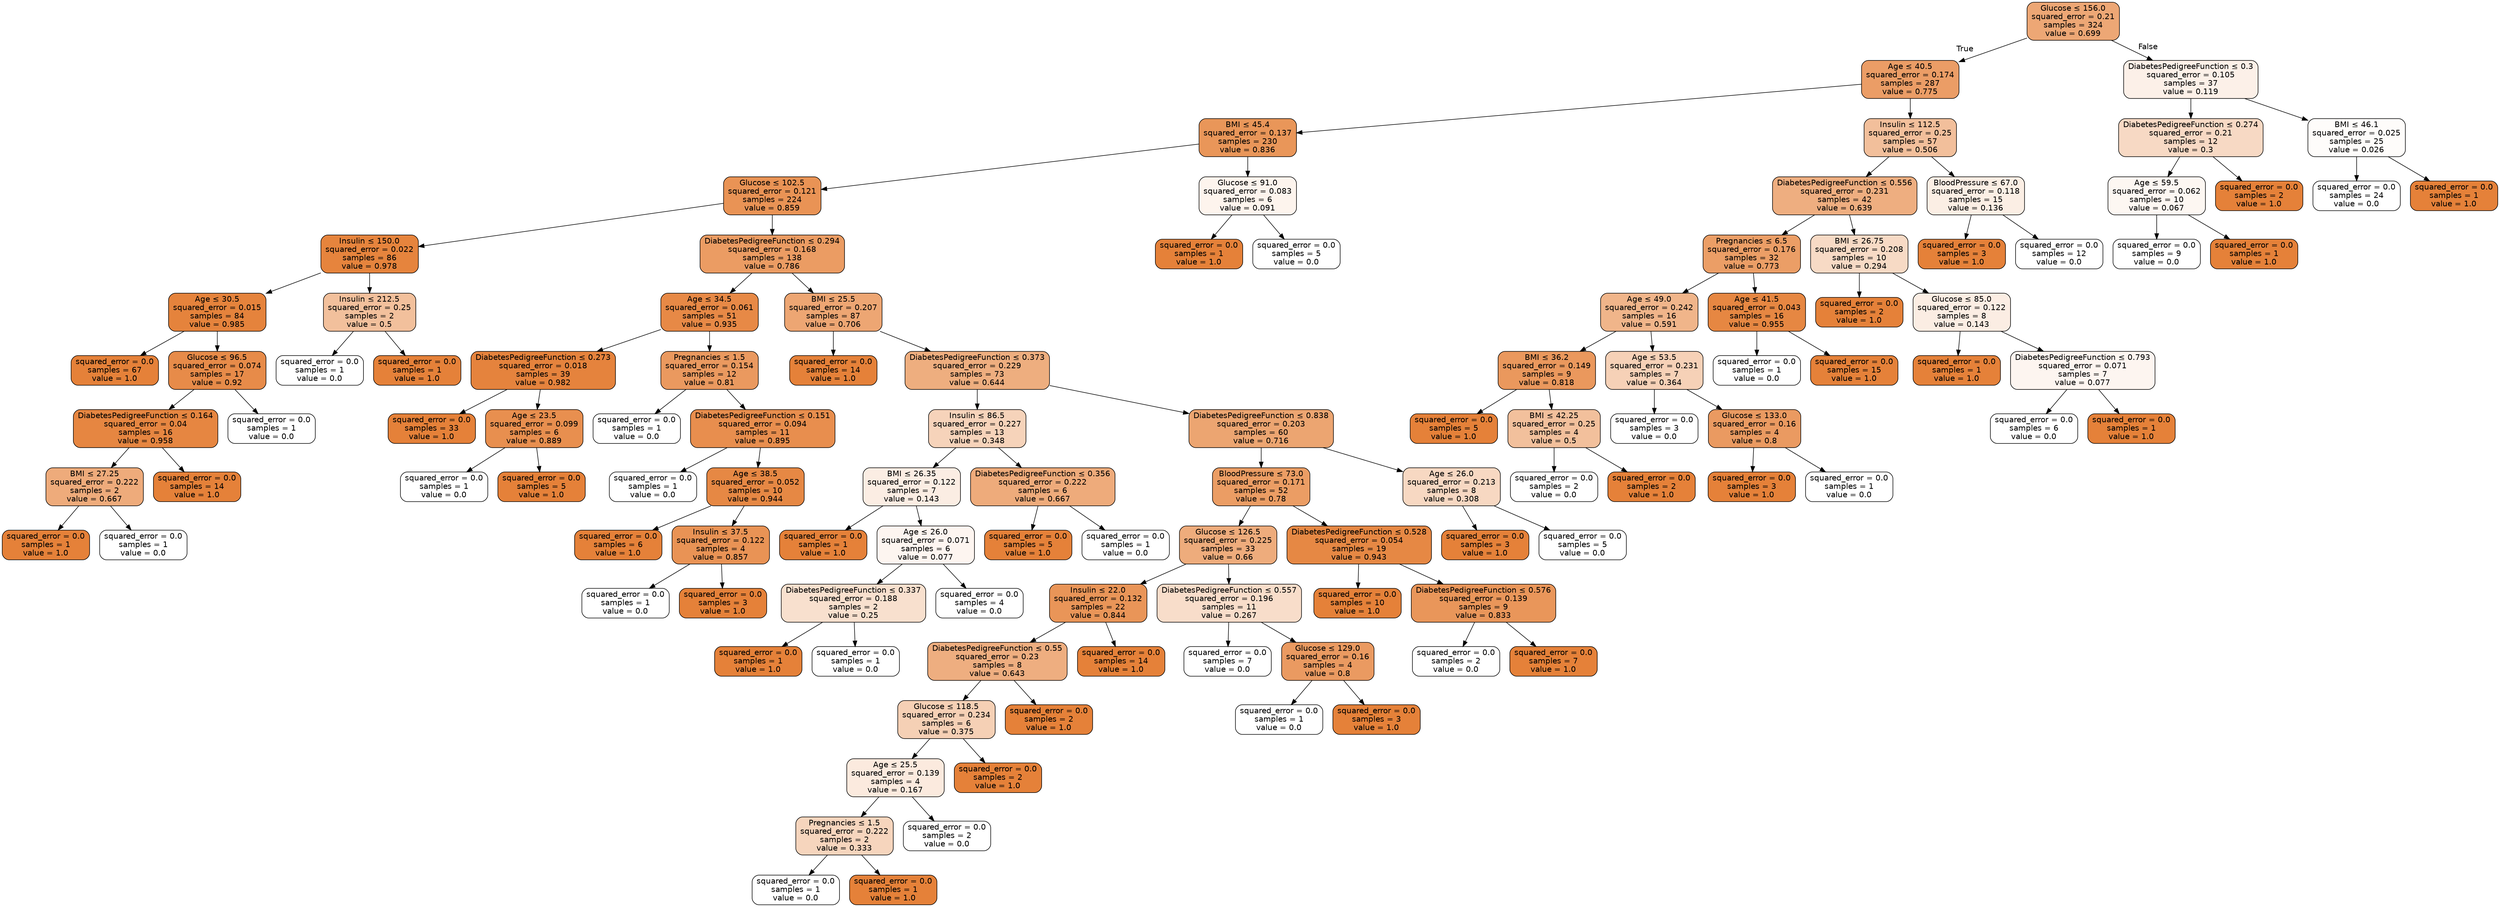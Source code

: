 digraph Tree {
node [shape=box, style="filled, rounded", color="black", fontname="helvetica"] ;
edge [fontname="helvetica"] ;
0 [label=<Glucose &le; 156.0<br/>squared_error = 0.21<br/>samples = 324<br/>value = 0.699>, fillcolor="#eda775"] ;
1 [label=<Age &le; 40.5<br/>squared_error = 0.174<br/>samples = 287<br/>value = 0.775>, fillcolor="#eb9d66"] ;
0 -> 1 [labeldistance=2.5, labelangle=45, headlabel="True"] ;
2 [label=<BMI &le; 45.4<br/>squared_error = 0.137<br/>samples = 230<br/>value = 0.836>, fillcolor="#e99659"] ;
1 -> 2 ;
3 [label=<Glucose &le; 102.5<br/>squared_error = 0.121<br/>samples = 224<br/>value = 0.859>, fillcolor="#e99355"] ;
2 -> 3 ;
4 [label=<Insulin &le; 150.0<br/>squared_error = 0.022<br/>samples = 86<br/>value = 0.978>, fillcolor="#e6843d"] ;
3 -> 4 ;
5 [label=<Age &le; 30.5<br/>squared_error = 0.015<br/>samples = 84<br/>value = 0.985>, fillcolor="#e5833c"] ;
4 -> 5 ;
6 [label=<squared_error = 0.0<br/>samples = 67<br/>value = 1.0>, fillcolor="#e58139"] ;
5 -> 6 ;
7 [label=<Glucose &le; 96.5<br/>squared_error = 0.074<br/>samples = 17<br/>value = 0.92>, fillcolor="#e78b49"] ;
5 -> 7 ;
8 [label=<DiabetesPedigreeFunction &le; 0.164<br/>squared_error = 0.04<br/>samples = 16<br/>value = 0.958>, fillcolor="#e68641"] ;
7 -> 8 ;
9 [label=<BMI &le; 27.25<br/>squared_error = 0.222<br/>samples = 2<br/>value = 0.667>, fillcolor="#eeab7b"] ;
8 -> 9 ;
10 [label=<squared_error = 0.0<br/>samples = 1<br/>value = 1.0>, fillcolor="#e58139"] ;
9 -> 10 ;
11 [label=<squared_error = 0.0<br/>samples = 1<br/>value = 0.0>, fillcolor="#ffffff"] ;
9 -> 11 ;
12 [label=<squared_error = 0.0<br/>samples = 14<br/>value = 1.0>, fillcolor="#e58139"] ;
8 -> 12 ;
13 [label=<squared_error = 0.0<br/>samples = 1<br/>value = 0.0>, fillcolor="#ffffff"] ;
7 -> 13 ;
14 [label=<Insulin &le; 212.5<br/>squared_error = 0.25<br/>samples = 2<br/>value = 0.5>, fillcolor="#f2c09c"] ;
4 -> 14 ;
15 [label=<squared_error = 0.0<br/>samples = 1<br/>value = 0.0>, fillcolor="#ffffff"] ;
14 -> 15 ;
16 [label=<squared_error = 0.0<br/>samples = 1<br/>value = 1.0>, fillcolor="#e58139"] ;
14 -> 16 ;
17 [label=<DiabetesPedigreeFunction &le; 0.294<br/>squared_error = 0.168<br/>samples = 138<br/>value = 0.786>, fillcolor="#eb9c63"] ;
3 -> 17 ;
18 [label=<Age &le; 34.5<br/>squared_error = 0.061<br/>samples = 51<br/>value = 0.935>, fillcolor="#e78946"] ;
17 -> 18 ;
19 [label=<DiabetesPedigreeFunction &le; 0.273<br/>squared_error = 0.018<br/>samples = 39<br/>value = 0.982>, fillcolor="#e5833d"] ;
18 -> 19 ;
20 [label=<squared_error = 0.0<br/>samples = 33<br/>value = 1.0>, fillcolor="#e58139"] ;
19 -> 20 ;
21 [label=<Age &le; 23.5<br/>squared_error = 0.099<br/>samples = 6<br/>value = 0.889>, fillcolor="#e88f4f"] ;
19 -> 21 ;
22 [label=<squared_error = 0.0<br/>samples = 1<br/>value = 0.0>, fillcolor="#ffffff"] ;
21 -> 22 ;
23 [label=<squared_error = 0.0<br/>samples = 5<br/>value = 1.0>, fillcolor="#e58139"] ;
21 -> 23 ;
24 [label=<Pregnancies &le; 1.5<br/>squared_error = 0.154<br/>samples = 12<br/>value = 0.81>, fillcolor="#ea995f"] ;
18 -> 24 ;
25 [label=<squared_error = 0.0<br/>samples = 1<br/>value = 0.0>, fillcolor="#ffffff"] ;
24 -> 25 ;
26 [label=<DiabetesPedigreeFunction &le; 0.151<br/>squared_error = 0.094<br/>samples = 11<br/>value = 0.895>, fillcolor="#e88e4e"] ;
24 -> 26 ;
27 [label=<squared_error = 0.0<br/>samples = 1<br/>value = 0.0>, fillcolor="#ffffff"] ;
26 -> 27 ;
28 [label=<Age &le; 38.5<br/>squared_error = 0.052<br/>samples = 10<br/>value = 0.944>, fillcolor="#e68844"] ;
26 -> 28 ;
29 [label=<squared_error = 0.0<br/>samples = 6<br/>value = 1.0>, fillcolor="#e58139"] ;
28 -> 29 ;
30 [label=<Insulin &le; 37.5<br/>squared_error = 0.122<br/>samples = 4<br/>value = 0.857>, fillcolor="#e99355"] ;
28 -> 30 ;
31 [label=<squared_error = 0.0<br/>samples = 1<br/>value = 0.0>, fillcolor="#ffffff"] ;
30 -> 31 ;
32 [label=<squared_error = 0.0<br/>samples = 3<br/>value = 1.0>, fillcolor="#e58139"] ;
30 -> 32 ;
33 [label=<BMI &le; 25.5<br/>squared_error = 0.207<br/>samples = 87<br/>value = 0.706>, fillcolor="#eda673"] ;
17 -> 33 ;
34 [label=<squared_error = 0.0<br/>samples = 14<br/>value = 1.0>, fillcolor="#e58139"] ;
33 -> 34 ;
35 [label=<DiabetesPedigreeFunction &le; 0.373<br/>squared_error = 0.229<br/>samples = 73<br/>value = 0.644>, fillcolor="#eeae7f"] ;
33 -> 35 ;
36 [label=<Insulin &le; 86.5<br/>squared_error = 0.227<br/>samples = 13<br/>value = 0.348>, fillcolor="#f6d3ba"] ;
35 -> 36 ;
37 [label=<BMI &le; 26.35<br/>squared_error = 0.122<br/>samples = 7<br/>value = 0.143>, fillcolor="#fbede3"] ;
36 -> 37 ;
38 [label=<squared_error = 0.0<br/>samples = 1<br/>value = 1.0>, fillcolor="#e58139"] ;
37 -> 38 ;
39 [label=<Age &le; 26.0<br/>squared_error = 0.071<br/>samples = 6<br/>value = 0.077>, fillcolor="#fdf5f0"] ;
37 -> 39 ;
40 [label=<DiabetesPedigreeFunction &le; 0.337<br/>squared_error = 0.188<br/>samples = 2<br/>value = 0.25>, fillcolor="#f8e0ce"] ;
39 -> 40 ;
41 [label=<squared_error = 0.0<br/>samples = 1<br/>value = 1.0>, fillcolor="#e58139"] ;
40 -> 41 ;
42 [label=<squared_error = 0.0<br/>samples = 1<br/>value = 0.0>, fillcolor="#ffffff"] ;
40 -> 42 ;
43 [label=<squared_error = 0.0<br/>samples = 4<br/>value = 0.0>, fillcolor="#ffffff"] ;
39 -> 43 ;
44 [label=<DiabetesPedigreeFunction &le; 0.356<br/>squared_error = 0.222<br/>samples = 6<br/>value = 0.667>, fillcolor="#eeab7b"] ;
36 -> 44 ;
45 [label=<squared_error = 0.0<br/>samples = 5<br/>value = 1.0>, fillcolor="#e58139"] ;
44 -> 45 ;
46 [label=<squared_error = 0.0<br/>samples = 1<br/>value = 0.0>, fillcolor="#ffffff"] ;
44 -> 46 ;
47 [label=<DiabetesPedigreeFunction &le; 0.838<br/>squared_error = 0.203<br/>samples = 60<br/>value = 0.716>, fillcolor="#eca571"] ;
35 -> 47 ;
48 [label=<BloodPressure &le; 73.0<br/>squared_error = 0.171<br/>samples = 52<br/>value = 0.78>, fillcolor="#eb9d64"] ;
47 -> 48 ;
49 [label=<Glucose &le; 126.5<br/>squared_error = 0.225<br/>samples = 33<br/>value = 0.66>, fillcolor="#eeac7c"] ;
48 -> 49 ;
50 [label=<Insulin &le; 22.0<br/>squared_error = 0.132<br/>samples = 22<br/>value = 0.844>, fillcolor="#e99558"] ;
49 -> 50 ;
51 [label=<DiabetesPedigreeFunction &le; 0.55<br/>squared_error = 0.23<br/>samples = 8<br/>value = 0.643>, fillcolor="#eeae80"] ;
50 -> 51 ;
52 [label=<Glucose &le; 118.5<br/>squared_error = 0.234<br/>samples = 6<br/>value = 0.375>, fillcolor="#f5d0b5"] ;
51 -> 52 ;
53 [label=<Age &le; 25.5<br/>squared_error = 0.139<br/>samples = 4<br/>value = 0.167>, fillcolor="#fbeade"] ;
52 -> 53 ;
54 [label=<Pregnancies &le; 1.5<br/>squared_error = 0.222<br/>samples = 2<br/>value = 0.333>, fillcolor="#f6d5bd"] ;
53 -> 54 ;
55 [label=<squared_error = 0.0<br/>samples = 1<br/>value = 0.0>, fillcolor="#ffffff"] ;
54 -> 55 ;
56 [label=<squared_error = 0.0<br/>samples = 1<br/>value = 1.0>, fillcolor="#e58139"] ;
54 -> 56 ;
57 [label=<squared_error = 0.0<br/>samples = 2<br/>value = 0.0>, fillcolor="#ffffff"] ;
53 -> 57 ;
58 [label=<squared_error = 0.0<br/>samples = 2<br/>value = 1.0>, fillcolor="#e58139"] ;
52 -> 58 ;
59 [label=<squared_error = 0.0<br/>samples = 2<br/>value = 1.0>, fillcolor="#e58139"] ;
51 -> 59 ;
60 [label=<squared_error = 0.0<br/>samples = 14<br/>value = 1.0>, fillcolor="#e58139"] ;
50 -> 60 ;
61 [label=<DiabetesPedigreeFunction &le; 0.557<br/>squared_error = 0.196<br/>samples = 11<br/>value = 0.267>, fillcolor="#f8ddca"] ;
49 -> 61 ;
62 [label=<squared_error = 0.0<br/>samples = 7<br/>value = 0.0>, fillcolor="#ffffff"] ;
61 -> 62 ;
63 [label=<Glucose &le; 129.0<br/>squared_error = 0.16<br/>samples = 4<br/>value = 0.8>, fillcolor="#ea9a61"] ;
61 -> 63 ;
64 [label=<squared_error = 0.0<br/>samples = 1<br/>value = 0.0>, fillcolor="#ffffff"] ;
63 -> 64 ;
65 [label=<squared_error = 0.0<br/>samples = 3<br/>value = 1.0>, fillcolor="#e58139"] ;
63 -> 65 ;
66 [label=<DiabetesPedigreeFunction &le; 0.528<br/>squared_error = 0.054<br/>samples = 19<br/>value = 0.943>, fillcolor="#e68844"] ;
48 -> 66 ;
67 [label=<squared_error = 0.0<br/>samples = 10<br/>value = 1.0>, fillcolor="#e58139"] ;
66 -> 67 ;
68 [label=<DiabetesPedigreeFunction &le; 0.576<br/>squared_error = 0.139<br/>samples = 9<br/>value = 0.833>, fillcolor="#e9965a"] ;
66 -> 68 ;
69 [label=<squared_error = 0.0<br/>samples = 2<br/>value = 0.0>, fillcolor="#ffffff"] ;
68 -> 69 ;
70 [label=<squared_error = 0.0<br/>samples = 7<br/>value = 1.0>, fillcolor="#e58139"] ;
68 -> 70 ;
71 [label=<Age &le; 26.0<br/>squared_error = 0.213<br/>samples = 8<br/>value = 0.308>, fillcolor="#f7d8c2"] ;
47 -> 71 ;
72 [label=<squared_error = 0.0<br/>samples = 3<br/>value = 1.0>, fillcolor="#e58139"] ;
71 -> 72 ;
73 [label=<squared_error = 0.0<br/>samples = 5<br/>value = 0.0>, fillcolor="#ffffff"] ;
71 -> 73 ;
74 [label=<Glucose &le; 91.0<br/>squared_error = 0.083<br/>samples = 6<br/>value = 0.091>, fillcolor="#fdf4ed"] ;
2 -> 74 ;
75 [label=<squared_error = 0.0<br/>samples = 1<br/>value = 1.0>, fillcolor="#e58139"] ;
74 -> 75 ;
76 [label=<squared_error = 0.0<br/>samples = 5<br/>value = 0.0>, fillcolor="#ffffff"] ;
74 -> 76 ;
77 [label=<Insulin &le; 112.5<br/>squared_error = 0.25<br/>samples = 57<br/>value = 0.506>, fillcolor="#f2bf9b"] ;
1 -> 77 ;
78 [label=<DiabetesPedigreeFunction &le; 0.556<br/>squared_error = 0.231<br/>samples = 42<br/>value = 0.639>, fillcolor="#eeae80"] ;
77 -> 78 ;
79 [label=<Pregnancies &le; 6.5<br/>squared_error = 0.176<br/>samples = 32<br/>value = 0.773>, fillcolor="#eb9e66"] ;
78 -> 79 ;
80 [label=<Age &le; 49.0<br/>squared_error = 0.242<br/>samples = 16<br/>value = 0.591>, fillcolor="#f0b58a"] ;
79 -> 80 ;
81 [label=<BMI &le; 36.2<br/>squared_error = 0.149<br/>samples = 9<br/>value = 0.818>, fillcolor="#ea985d"] ;
80 -> 81 ;
82 [label=<squared_error = 0.0<br/>samples = 5<br/>value = 1.0>, fillcolor="#e58139"] ;
81 -> 82 ;
83 [label=<BMI &le; 42.25<br/>squared_error = 0.25<br/>samples = 4<br/>value = 0.5>, fillcolor="#f2c09c"] ;
81 -> 83 ;
84 [label=<squared_error = 0.0<br/>samples = 2<br/>value = 0.0>, fillcolor="#ffffff"] ;
83 -> 84 ;
85 [label=<squared_error = 0.0<br/>samples = 2<br/>value = 1.0>, fillcolor="#e58139"] ;
83 -> 85 ;
86 [label=<Age &le; 53.5<br/>squared_error = 0.231<br/>samples = 7<br/>value = 0.364>, fillcolor="#f6d1b7"] ;
80 -> 86 ;
87 [label=<squared_error = 0.0<br/>samples = 3<br/>value = 0.0>, fillcolor="#ffffff"] ;
86 -> 87 ;
88 [label=<Glucose &le; 133.0<br/>squared_error = 0.16<br/>samples = 4<br/>value = 0.8>, fillcolor="#ea9a61"] ;
86 -> 88 ;
89 [label=<squared_error = 0.0<br/>samples = 3<br/>value = 1.0>, fillcolor="#e58139"] ;
88 -> 89 ;
90 [label=<squared_error = 0.0<br/>samples = 1<br/>value = 0.0>, fillcolor="#ffffff"] ;
88 -> 90 ;
91 [label=<Age &le; 41.5<br/>squared_error = 0.043<br/>samples = 16<br/>value = 0.955>, fillcolor="#e68742"] ;
79 -> 91 ;
92 [label=<squared_error = 0.0<br/>samples = 1<br/>value = 0.0>, fillcolor="#ffffff"] ;
91 -> 92 ;
93 [label=<squared_error = 0.0<br/>samples = 15<br/>value = 1.0>, fillcolor="#e58139"] ;
91 -> 93 ;
94 [label=<BMI &le; 26.75<br/>squared_error = 0.208<br/>samples = 10<br/>value = 0.294>, fillcolor="#f7dac5"] ;
78 -> 94 ;
95 [label=<squared_error = 0.0<br/>samples = 2<br/>value = 1.0>, fillcolor="#e58139"] ;
94 -> 95 ;
96 [label=<Glucose &le; 85.0<br/>squared_error = 0.122<br/>samples = 8<br/>value = 0.143>, fillcolor="#fbede3"] ;
94 -> 96 ;
97 [label=<squared_error = 0.0<br/>samples = 1<br/>value = 1.0>, fillcolor="#e58139"] ;
96 -> 97 ;
98 [label=<DiabetesPedigreeFunction &le; 0.793<br/>squared_error = 0.071<br/>samples = 7<br/>value = 0.077>, fillcolor="#fdf5f0"] ;
96 -> 98 ;
99 [label=<squared_error = 0.0<br/>samples = 6<br/>value = 0.0>, fillcolor="#ffffff"] ;
98 -> 99 ;
100 [label=<squared_error = 0.0<br/>samples = 1<br/>value = 1.0>, fillcolor="#e58139"] ;
98 -> 100 ;
101 [label=<BloodPressure &le; 67.0<br/>squared_error = 0.118<br/>samples = 15<br/>value = 0.136>, fillcolor="#fbeee4"] ;
77 -> 101 ;
102 [label=<squared_error = 0.0<br/>samples = 3<br/>value = 1.0>, fillcolor="#e58139"] ;
101 -> 102 ;
103 [label=<squared_error = 0.0<br/>samples = 12<br/>value = 0.0>, fillcolor="#ffffff"] ;
101 -> 103 ;
104 [label=<DiabetesPedigreeFunction &le; 0.3<br/>squared_error = 0.105<br/>samples = 37<br/>value = 0.119>, fillcolor="#fcf0e8"] ;
0 -> 104 [labeldistance=2.5, labelangle=-45, headlabel="False"] ;
105 [label=<DiabetesPedigreeFunction &le; 0.274<br/>squared_error = 0.21<br/>samples = 12<br/>value = 0.3>, fillcolor="#f7d9c4"] ;
104 -> 105 ;
106 [label=<Age &le; 59.5<br/>squared_error = 0.062<br/>samples = 10<br/>value = 0.067>, fillcolor="#fdf7f2"] ;
105 -> 106 ;
107 [label=<squared_error = 0.0<br/>samples = 9<br/>value = 0.0>, fillcolor="#ffffff"] ;
106 -> 107 ;
108 [label=<squared_error = 0.0<br/>samples = 1<br/>value = 1.0>, fillcolor="#e58139"] ;
106 -> 108 ;
109 [label=<squared_error = 0.0<br/>samples = 2<br/>value = 1.0>, fillcolor="#e58139"] ;
105 -> 109 ;
110 [label=<BMI &le; 46.1<br/>squared_error = 0.025<br/>samples = 25<br/>value = 0.026>, fillcolor="#fefcfa"] ;
104 -> 110 ;
111 [label=<squared_error = 0.0<br/>samples = 24<br/>value = 0.0>, fillcolor="#ffffff"] ;
110 -> 111 ;
112 [label=<squared_error = 0.0<br/>samples = 1<br/>value = 1.0>, fillcolor="#e58139"] ;
110 -> 112 ;
}